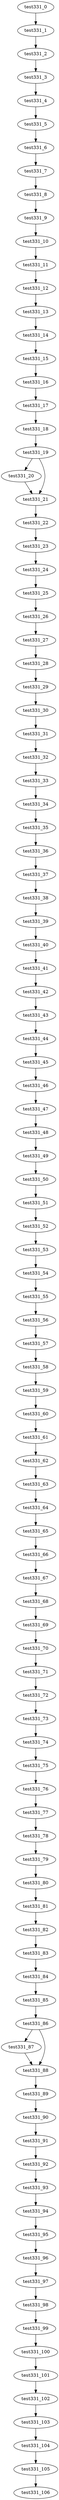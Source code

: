digraph G {
test331_0->test331_1;
test331_1->test331_2;
test331_2->test331_3;
test331_3->test331_4;
test331_4->test331_5;
test331_5->test331_6;
test331_6->test331_7;
test331_7->test331_8;
test331_8->test331_9;
test331_9->test331_10;
test331_10->test331_11;
test331_11->test331_12;
test331_12->test331_13;
test331_13->test331_14;
test331_14->test331_15;
test331_15->test331_16;
test331_16->test331_17;
test331_17->test331_18;
test331_18->test331_19;
test331_19->test331_20;
test331_19->test331_21;
test331_20->test331_21;
test331_21->test331_22;
test331_22->test331_23;
test331_23->test331_24;
test331_24->test331_25;
test331_25->test331_26;
test331_26->test331_27;
test331_27->test331_28;
test331_28->test331_29;
test331_29->test331_30;
test331_30->test331_31;
test331_31->test331_32;
test331_32->test331_33;
test331_33->test331_34;
test331_34->test331_35;
test331_35->test331_36;
test331_36->test331_37;
test331_37->test331_38;
test331_38->test331_39;
test331_39->test331_40;
test331_40->test331_41;
test331_41->test331_42;
test331_42->test331_43;
test331_43->test331_44;
test331_44->test331_45;
test331_45->test331_46;
test331_46->test331_47;
test331_47->test331_48;
test331_48->test331_49;
test331_49->test331_50;
test331_50->test331_51;
test331_51->test331_52;
test331_52->test331_53;
test331_53->test331_54;
test331_54->test331_55;
test331_55->test331_56;
test331_56->test331_57;
test331_57->test331_58;
test331_58->test331_59;
test331_59->test331_60;
test331_60->test331_61;
test331_61->test331_62;
test331_62->test331_63;
test331_63->test331_64;
test331_64->test331_65;
test331_65->test331_66;
test331_66->test331_67;
test331_67->test331_68;
test331_68->test331_69;
test331_69->test331_70;
test331_70->test331_71;
test331_71->test331_72;
test331_72->test331_73;
test331_73->test331_74;
test331_74->test331_75;
test331_75->test331_76;
test331_76->test331_77;
test331_77->test331_78;
test331_78->test331_79;
test331_79->test331_80;
test331_80->test331_81;
test331_81->test331_82;
test331_82->test331_83;
test331_83->test331_84;
test331_84->test331_85;
test331_85->test331_86;
test331_86->test331_87;
test331_86->test331_88;
test331_87->test331_88;
test331_88->test331_89;
test331_89->test331_90;
test331_90->test331_91;
test331_91->test331_92;
test331_92->test331_93;
test331_93->test331_94;
test331_94->test331_95;
test331_95->test331_96;
test331_96->test331_97;
test331_97->test331_98;
test331_98->test331_99;
test331_99->test331_100;
test331_100->test331_101;
test331_101->test331_102;
test331_102->test331_103;
test331_103->test331_104;
test331_104->test331_105;
test331_105->test331_106;

}
